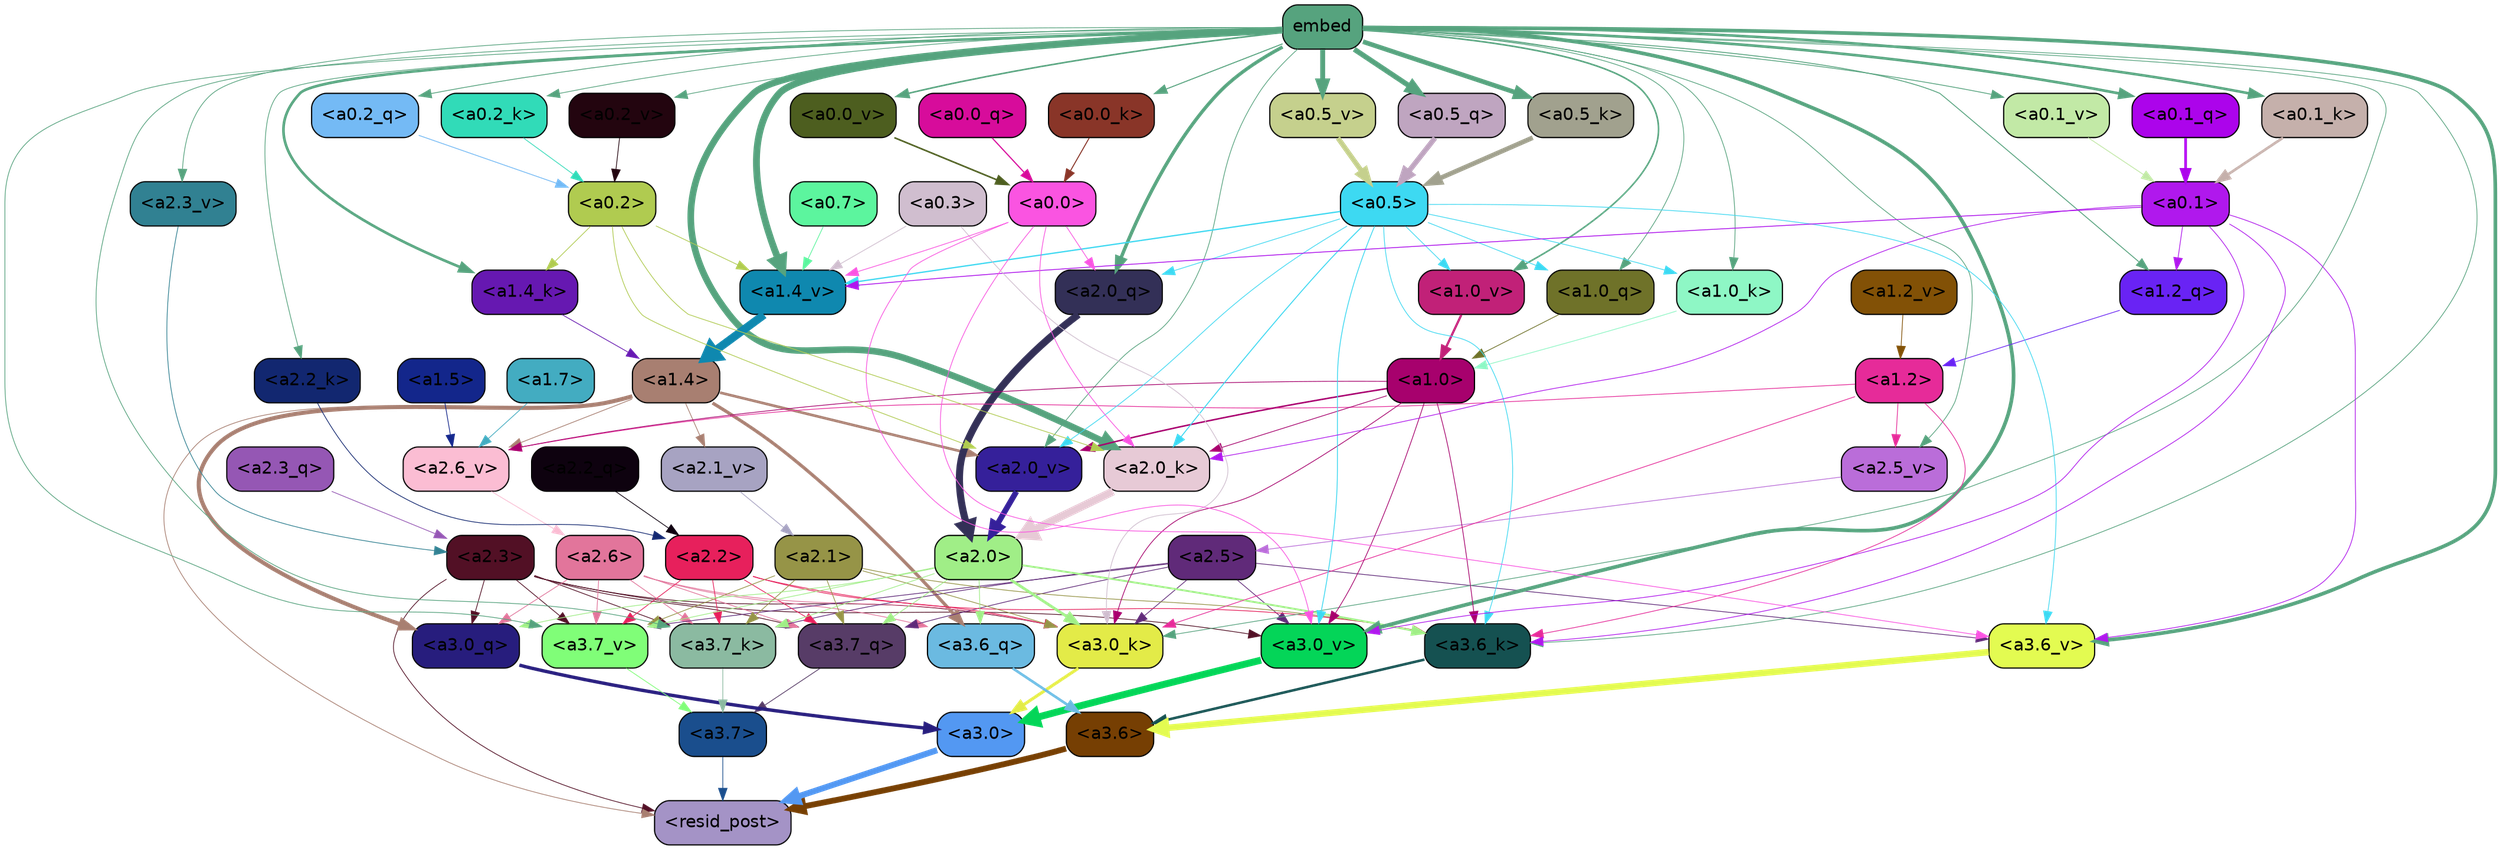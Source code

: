 strict digraph "" {
	graph [bgcolor=transparent,
		layout=dot,
		overlap=false,
		splines=true
	];
	"<a3.7>"	[color=black,
		fillcolor="#1a4e8d",
		fontname=Helvetica,
		shape=box,
		style="filled, rounded"];
	"<resid_post>"	[color=black,
		fillcolor="#a493c6",
		fontname=Helvetica,
		shape=box,
		style="filled, rounded"];
	"<a3.7>" -> "<resid_post>"	[color="#1a4e8d",
		penwidth=0.6];
	"<a3.6>"	[color=black,
		fillcolor="#763f03",
		fontname=Helvetica,
		shape=box,
		style="filled, rounded"];
	"<a3.6>" -> "<resid_post>"	[color="#763f03",
		penwidth=4.751612067222595];
	"<a3.0>"	[color=black,
		fillcolor="#5398f2",
		fontname=Helvetica,
		shape=box,
		style="filled, rounded"];
	"<a3.0>" -> "<resid_post>"	[color="#5398f2",
		penwidth=4.884142994880676];
	"<a2.3>"	[color=black,
		fillcolor="#521025",
		fontname=Helvetica,
		shape=box,
		style="filled, rounded"];
	"<a2.3>" -> "<resid_post>"	[color="#521025",
		penwidth=0.6];
	"<a3.7_q>"	[color=black,
		fillcolor="#573c67",
		fontname=Helvetica,
		shape=box,
		style="filled, rounded"];
	"<a2.3>" -> "<a3.7_q>"	[color="#521025",
		penwidth=0.6];
	"<a3.0_q>"	[color=black,
		fillcolor="#271d7d",
		fontname=Helvetica,
		shape=box,
		style="filled, rounded"];
	"<a2.3>" -> "<a3.0_q>"	[color="#521025",
		penwidth=0.6];
	"<a3.7_k>"	[color=black,
		fillcolor="#8bbaa1",
		fontname=Helvetica,
		shape=box,
		style="filled, rounded"];
	"<a2.3>" -> "<a3.7_k>"	[color="#521025",
		penwidth=0.6];
	"<a3.0_k>"	[color=black,
		fillcolor="#e3eb48",
		fontname=Helvetica,
		shape=box,
		style="filled, rounded"];
	"<a2.3>" -> "<a3.0_k>"	[color="#521025",
		penwidth=0.6];
	"<a3.7_v>"	[color=black,
		fillcolor="#80fe78",
		fontname=Helvetica,
		shape=box,
		style="filled, rounded"];
	"<a2.3>" -> "<a3.7_v>"	[color="#521025",
		penwidth=0.6];
	"<a3.0_v>"	[color=black,
		fillcolor="#04d558",
		fontname=Helvetica,
		shape=box,
		style="filled, rounded"];
	"<a2.3>" -> "<a3.0_v>"	[color="#521025",
		penwidth=0.6];
	"<a1.4>"	[color=black,
		fillcolor="#a87f71",
		fontname=Helvetica,
		shape=box,
		style="filled, rounded"];
	"<a1.4>" -> "<resid_post>"	[color="#a87f71",
		penwidth=0.6];
	"<a3.6_q>"	[color=black,
		fillcolor="#6bbae1",
		fontname=Helvetica,
		shape=box,
		style="filled, rounded"];
	"<a1.4>" -> "<a3.6_q>"	[color="#a87f71",
		penwidth=2.6469622254371643];
	"<a1.4>" -> "<a3.0_q>"	[color="#a87f71",
		penwidth=3.3040847778320312];
	"<a2.6_v>"	[color=black,
		fillcolor="#fbbdd3",
		fontname=Helvetica,
		shape=box,
		style="filled, rounded"];
	"<a1.4>" -> "<a2.6_v>"	[color="#a87f71",
		penwidth=0.6];
	"<a2.1_v>"	[color=black,
		fillcolor="#a7a3c2",
		fontname=Helvetica,
		shape=box,
		style="filled, rounded"];
	"<a1.4>" -> "<a2.1_v>"	[color="#a87f71",
		penwidth=0.6];
	"<a2.0_v>"	[color=black,
		fillcolor="#35209a",
		fontname=Helvetica,
		shape=box,
		style="filled, rounded"];
	"<a1.4>" -> "<a2.0_v>"	[color="#a87f71",
		penwidth=2.1286070346832275];
	"<a3.7_q>" -> "<a3.7>"	[color="#573c67",
		penwidth=0.6];
	"<a3.6_q>" -> "<a3.6>"	[color="#6bbae1",
		penwidth=2.091020345687866];
	"<a3.0_q>" -> "<a3.0>"	[color="#271d7d",
		penwidth=2.7421876192092896];
	"<a3.7_k>" -> "<a3.7>"	[color="#8bbaa1",
		penwidth=0.6];
	"<a3.6_k>"	[color=black,
		fillcolor="#155151",
		fontname=Helvetica,
		shape=box,
		style="filled, rounded"];
	"<a3.6_k>" -> "<a3.6>"	[color="#155151",
		penwidth=2.048597991466522];
	"<a3.0_k>" -> "<a3.0>"	[color="#e3eb48",
		penwidth=2.476402521133423];
	"<a3.7_v>" -> "<a3.7>"	[color="#80fe78",
		penwidth=0.6];
	"<a3.6_v>"	[color=black,
		fillcolor="#e3fb51",
		fontname=Helvetica,
		shape=box,
		style="filled, rounded"];
	"<a3.6_v>" -> "<a3.6>"	[color="#e3fb51",
		penwidth=5.2550448179244995];
	"<a3.0_v>" -> "<a3.0>"	[color="#04d558",
		penwidth=5.652270674705505];
	"<a2.6>"	[color=black,
		fillcolor="#e2759b",
		fontname=Helvetica,
		shape=box,
		style="filled, rounded"];
	"<a2.6>" -> "<a3.7_q>"	[color="#e2759b",
		penwidth=0.6];
	"<a2.6>" -> "<a3.6_q>"	[color="#e2759b",
		penwidth=0.6];
	"<a2.6>" -> "<a3.0_q>"	[color="#e2759b",
		penwidth=0.6];
	"<a2.6>" -> "<a3.7_k>"	[color="#e2759b",
		penwidth=0.6];
	"<a2.6>" -> "<a3.0_k>"	[color="#e2759b",
		penwidth=0.6];
	"<a2.6>" -> "<a3.7_v>"	[color="#e2759b",
		penwidth=0.6];
	"<a2.5>"	[color=black,
		fillcolor="#602a79",
		fontname=Helvetica,
		shape=box,
		style="filled, rounded"];
	"<a2.5>" -> "<a3.7_q>"	[color="#602a79",
		penwidth=0.6];
	"<a2.5>" -> "<a3.7_k>"	[color="#602a79",
		penwidth=0.6];
	"<a2.5>" -> "<a3.0_k>"	[color="#602a79",
		penwidth=0.6];
	"<a2.5>" -> "<a3.7_v>"	[color="#602a79",
		penwidth=0.6];
	"<a2.5>" -> "<a3.6_v>"	[color="#602a79",
		penwidth=0.6];
	"<a2.5>" -> "<a3.0_v>"	[color="#602a79",
		penwidth=0.6];
	"<a2.2>"	[color=black,
		fillcolor="#e7205c",
		fontname=Helvetica,
		shape=box,
		style="filled, rounded"];
	"<a2.2>" -> "<a3.7_q>"	[color="#e7205c",
		penwidth=0.6];
	"<a2.2>" -> "<a3.7_k>"	[color="#e7205c",
		penwidth=0.6];
	"<a2.2>" -> "<a3.6_k>"	[color="#e7205c",
		penwidth=0.6];
	"<a2.2>" -> "<a3.0_k>"	[color="#e7205c",
		penwidth=0.6];
	"<a2.2>" -> "<a3.7_v>"	[color="#e7205c",
		penwidth=0.6];
	"<a2.1>"	[color=black,
		fillcolor="#969447",
		fontname=Helvetica,
		shape=box,
		style="filled, rounded"];
	"<a2.1>" -> "<a3.7_q>"	[color="#969447",
		penwidth=0.6];
	"<a2.1>" -> "<a3.7_k>"	[color="#969447",
		penwidth=0.6];
	"<a2.1>" -> "<a3.6_k>"	[color="#969447",
		penwidth=0.6];
	"<a2.1>" -> "<a3.0_k>"	[color="#969447",
		penwidth=0.6];
	"<a2.1>" -> "<a3.7_v>"	[color="#969447",
		penwidth=0.6];
	"<a2.0>"	[color=black,
		fillcolor="#a0ee87",
		fontname=Helvetica,
		shape=box,
		style="filled, rounded"];
	"<a2.0>" -> "<a3.7_q>"	[color="#a0ee87",
		penwidth=0.6];
	"<a2.0>" -> "<a3.6_q>"	[color="#a0ee87",
		penwidth=0.6];
	"<a2.0>" -> "<a3.0_q>"	[color="#a0ee87",
		penwidth=0.6];
	"<a2.0>" -> "<a3.7_k>"	[color="#a0ee87",
		penwidth=0.6];
	"<a2.0>" -> "<a3.6_k>"	[color="#a0ee87",
		penwidth=1.4757367372512817];
	"<a2.0>" -> "<a3.0_k>"	[color="#a0ee87",
		penwidth=2.2137351036071777];
	"<a2.0>" -> "<a3.7_v>"	[color="#a0ee87",
		penwidth=0.6];
	embed	[color=black,
		fillcolor="#56a37e",
		fontname=Helvetica,
		shape=box,
		style="filled, rounded"];
	embed -> "<a3.7_k>"	[color="#56a37e",
		penwidth=0.6];
	embed -> "<a3.6_k>"	[color="#56a37e",
		penwidth=0.6];
	embed -> "<a3.0_k>"	[color="#56a37e",
		penwidth=0.6];
	embed -> "<a3.7_v>"	[color="#56a37e",
		penwidth=0.6];
	embed -> "<a3.6_v>"	[color="#56a37e",
		penwidth=2.9582033157348633];
	embed -> "<a3.0_v>"	[color="#56a37e",
		penwidth=2.972973108291626];
	"<a2.0_q>"	[color=black,
		fillcolor="#333057",
		fontname=Helvetica,
		shape=box,
		style="filled, rounded"];
	embed -> "<a2.0_q>"	[color="#56a37e",
		penwidth=2.7699792869389057];
	"<a2.2_k>"	[color=black,
		fillcolor="#122770",
		fontname=Helvetica,
		shape=box,
		style="filled, rounded"];
	embed -> "<a2.2_k>"	[color="#56a37e",
		penwidth=0.6];
	"<a2.0_k>"	[color=black,
		fillcolor="#e7cad6",
		fontname=Helvetica,
		shape=box,
		style="filled, rounded"];
	embed -> "<a2.0_k>"	[color="#56a37e",
		penwidth=5.362775564193726];
	"<a2.5_v>"	[color=black,
		fillcolor="#ba6dd9",
		fontname=Helvetica,
		shape=box,
		style="filled, rounded"];
	embed -> "<a2.5_v>"	[color="#56a37e",
		penwidth=0.6];
	"<a2.3_v>"	[color=black,
		fillcolor="#318192",
		fontname=Helvetica,
		shape=box,
		style="filled, rounded"];
	embed -> "<a2.3_v>"	[color="#56a37e",
		penwidth=0.6];
	embed -> "<a2.0_v>"	[color="#56a37e",
		penwidth=0.6];
	"<a1.2_q>"	[color=black,
		fillcolor="#6923f4",
		fontname=Helvetica,
		shape=box,
		style="filled, rounded"];
	embed -> "<a1.2_q>"	[color="#56a37e",
		penwidth=0.7193574905395508];
	"<a1.0_q>"	[color=black,
		fillcolor="#6f7229",
		fontname=Helvetica,
		shape=box,
		style="filled, rounded"];
	embed -> "<a1.0_q>"	[color="#56a37e",
		penwidth=0.6];
	"<a1.4_k>"	[color=black,
		fillcolor="#6618b1",
		fontname=Helvetica,
		shape=box,
		style="filled, rounded"];
	embed -> "<a1.4_k>"	[color="#56a37e",
		penwidth=2.147887945175171];
	"<a1.0_k>"	[color=black,
		fillcolor="#8ef7c5",
		fontname=Helvetica,
		shape=box,
		style="filled, rounded"];
	embed -> "<a1.0_k>"	[color="#56a37e",
		penwidth=0.6];
	"<a1.4_v>"	[color=black,
		fillcolor="#0f88af",
		fontname=Helvetica,
		shape=box,
		style="filled, rounded"];
	embed -> "<a1.4_v>"	[color="#56a37e",
		penwidth=5.545122385025024];
	"<a1.0_v>"	[color=black,
		fillcolor="#c12178",
		fontname=Helvetica,
		shape=box,
		style="filled, rounded"];
	embed -> "<a1.0_v>"	[color="#56a37e",
		penwidth=1.26444411277771];
	"<a0.5_q>"	[color=black,
		fillcolor="#bfa5c0",
		fontname=Helvetica,
		shape=box,
		style="filled, rounded"];
	embed -> "<a0.5_q>"	[color="#56a37e",
		penwidth=4.18559342622757];
	"<a0.2_q>"	[color=black,
		fillcolor="#74baf5",
		fontname=Helvetica,
		shape=box,
		style="filled, rounded"];
	embed -> "<a0.2_q>"	[color="#56a37e",
		penwidth=0.6669292449951172];
	"<a0.1_q>"	[color=black,
		fillcolor="#ac04eb",
		fontname=Helvetica,
		shape=box,
		style="filled, rounded"];
	embed -> "<a0.1_q>"	[color="#56a37e",
		penwidth=2.1428701877593994];
	"<a0.5_k>"	[color=black,
		fillcolor="#a1a18e",
		fontname=Helvetica,
		shape=box,
		style="filled, rounded"];
	embed -> "<a0.5_k>"	[color="#56a37e",
		penwidth=3.7556475400924683];
	"<a0.2_k>"	[color=black,
		fillcolor="#31dbb8",
		fontname=Helvetica,
		shape=box,
		style="filled, rounded"];
	embed -> "<a0.2_k>"	[color="#56a37e",
		penwidth=0.6];
	"<a0.1_k>"	[color=black,
		fillcolor="#c5b0ab",
		fontname=Helvetica,
		shape=box,
		style="filled, rounded"];
	embed -> "<a0.1_k>"	[color="#56a37e",
		penwidth=2.072890520095825];
	"<a0.0_k>"	[color=black,
		fillcolor="#893528",
		fontname=Helvetica,
		shape=box,
		style="filled, rounded"];
	embed -> "<a0.0_k>"	[color="#56a37e",
		penwidth=0.8285634517669678];
	"<a0.5_v>"	[color=black,
		fillcolor="#c5d08d",
		fontname=Helvetica,
		shape=box,
		style="filled, rounded"];
	embed -> "<a0.5_v>"	[color="#56a37e",
		penwidth=3.991437017917633];
	"<a0.2_v>"	[color=black,
		fillcolor="#23050f",
		fontname=Helvetica,
		shape=box,
		style="filled, rounded"];
	embed -> "<a0.2_v>"	[color="#56a37e",
		penwidth=0.6];
	"<a0.1_v>"	[color=black,
		fillcolor="#c2e9a6",
		fontname=Helvetica,
		shape=box,
		style="filled, rounded"];
	embed -> "<a0.1_v>"	[color="#56a37e",
		penwidth=0.6634087562561035];
	"<a0.0_v>"	[color=black,
		fillcolor="#4d5e1f",
		fontname=Helvetica,
		shape=box,
		style="filled, rounded"];
	embed -> "<a0.0_v>"	[color="#56a37e",
		penwidth=1.2436447143554688];
	"<a1.2>"	[color=black,
		fillcolor="#e62b99",
		fontname=Helvetica,
		shape=box,
		style="filled, rounded"];
	"<a1.2>" -> "<a3.6_k>"	[color="#e62b99",
		penwidth=0.6];
	"<a1.2>" -> "<a3.0_k>"	[color="#e62b99",
		penwidth=0.6];
	"<a1.2>" -> "<a2.6_v>"	[color="#e62b99",
		penwidth=0.6];
	"<a1.2>" -> "<a2.5_v>"	[color="#e62b99",
		penwidth=0.6];
	"<a1.0>"	[color=black,
		fillcolor="#a7016d",
		fontname=Helvetica,
		shape=box,
		style="filled, rounded"];
	"<a1.0>" -> "<a3.6_k>"	[color="#a7016d",
		penwidth=0.6];
	"<a1.0>" -> "<a3.0_k>"	[color="#a7016d",
		penwidth=0.6];
	"<a1.0>" -> "<a3.0_v>"	[color="#a7016d",
		penwidth=0.6];
	"<a1.0>" -> "<a2.0_k>"	[color="#a7016d",
		penwidth=0.6];
	"<a1.0>" -> "<a2.6_v>"	[color="#a7016d",
		penwidth=0.6];
	"<a1.0>" -> "<a2.0_v>"	[color="#a7016d",
		penwidth=1.2240618467330933];
	"<a0.5>"	[color=black,
		fillcolor="#3dd9f2",
		fontname=Helvetica,
		shape=box,
		style="filled, rounded"];
	"<a0.5>" -> "<a3.6_k>"	[color="#3dd9f2",
		penwidth=0.6];
	"<a0.5>" -> "<a3.6_v>"	[color="#3dd9f2",
		penwidth=0.6];
	"<a0.5>" -> "<a3.0_v>"	[color="#3dd9f2",
		penwidth=0.6790935099124908];
	"<a0.5>" -> "<a2.0_q>"	[color="#3dd9f2",
		penwidth=0.6];
	"<a0.5>" -> "<a2.0_k>"	[color="#3dd9f2",
		penwidth=0.7897988557815552];
	"<a0.5>" -> "<a2.0_v>"	[color="#3dd9f2",
		penwidth=0.6];
	"<a0.5>" -> "<a1.0_q>"	[color="#3dd9f2",
		penwidth=0.6];
	"<a0.5>" -> "<a1.0_k>"	[color="#3dd9f2",
		penwidth=0.6];
	"<a0.5>" -> "<a1.4_v>"	[color="#3dd9f2",
		penwidth=1.0479987859725952];
	"<a0.5>" -> "<a1.0_v>"	[color="#3dd9f2",
		penwidth=0.6];
	"<a0.1>"	[color=black,
		fillcolor="#b018ed",
		fontname=Helvetica,
		shape=box,
		style="filled, rounded"];
	"<a0.1>" -> "<a3.6_k>"	[color="#b018ed",
		penwidth=0.6];
	"<a0.1>" -> "<a3.6_v>"	[color="#b018ed",
		penwidth=0.6];
	"<a0.1>" -> "<a3.0_v>"	[color="#b018ed",
		penwidth=0.6];
	"<a0.1>" -> "<a2.0_k>"	[color="#b018ed",
		penwidth=0.6];
	"<a0.1>" -> "<a1.2_q>"	[color="#b018ed",
		penwidth=0.6];
	"<a0.1>" -> "<a1.4_v>"	[color="#b018ed",
		penwidth=0.7031502723693848];
	"<a0.3>"	[color=black,
		fillcolor="#d0becf",
		fontname=Helvetica,
		shape=box,
		style="filled, rounded"];
	"<a0.3>" -> "<a3.0_k>"	[color="#d0becf",
		penwidth=0.6];
	"<a0.3>" -> "<a1.4_v>"	[color="#d0becf",
		penwidth=0.6];
	"<a0.0>"	[color=black,
		fillcolor="#fa54e1",
		fontname=Helvetica,
		shape=box,
		style="filled, rounded"];
	"<a0.0>" -> "<a3.6_v>"	[color="#fa54e1",
		penwidth=0.6];
	"<a0.0>" -> "<a3.0_v>"	[color="#fa54e1",
		penwidth=0.6];
	"<a0.0>" -> "<a2.0_q>"	[color="#fa54e1",
		penwidth=0.6];
	"<a0.0>" -> "<a2.0_k>"	[color="#fa54e1",
		penwidth=0.6];
	"<a0.0>" -> "<a1.4_v>"	[color="#fa54e1",
		penwidth=0.6];
	"<a2.3_q>"	[color=black,
		fillcolor="#9557b4",
		fontname=Helvetica,
		shape=box,
		style="filled, rounded"];
	"<a2.3_q>" -> "<a2.3>"	[color="#9557b4",
		penwidth=0.6];
	"<a2.2_q>"	[color=black,
		fillcolor="#0e020f",
		fontname=Helvetica,
		shape=box,
		style="filled, rounded"];
	"<a2.2_q>" -> "<a2.2>"	[color="#0e020f",
		penwidth=0.6];
	"<a2.0_q>" -> "<a2.0>"	[color="#333057",
		penwidth=5.819834470748901];
	"<a2.2_k>" -> "<a2.2>"	[color="#122770",
		penwidth=0.6];
	"<a2.0_k>" -> "<a2.0>"	[color="#e7cad6",
		penwidth=6.470837593078613];
	"<a2.6_v>" -> "<a2.6>"	[color="#fbbdd3",
		penwidth=0.6];
	"<a2.5_v>" -> "<a2.5>"	[color="#ba6dd9",
		penwidth=0.6];
	"<a2.3_v>" -> "<a2.3>"	[color="#318192",
		penwidth=0.6];
	"<a2.1_v>" -> "<a2.1>"	[color="#a7a3c2",
		penwidth=0.6];
	"<a2.0_v>" -> "<a2.0>"	[color="#35209a",
		penwidth=4.5950857400894165];
	"<a0.2>"	[color=black,
		fillcolor="#b0cb50",
		fontname=Helvetica,
		shape=box,
		style="filled, rounded"];
	"<a0.2>" -> "<a2.0_k>"	[color="#b0cb50",
		penwidth=0.6];
	"<a0.2>" -> "<a2.0_v>"	[color="#b0cb50",
		penwidth=0.6];
	"<a0.2>" -> "<a1.4_k>"	[color="#b0cb50",
		penwidth=0.6];
	"<a0.2>" -> "<a1.4_v>"	[color="#b0cb50",
		penwidth=0.6];
	"<a1.7>"	[color=black,
		fillcolor="#43acc1",
		fontname=Helvetica,
		shape=box,
		style="filled, rounded"];
	"<a1.7>" -> "<a2.6_v>"	[color="#43acc1",
		penwidth=0.6];
	"<a1.5>"	[color=black,
		fillcolor="#13268b",
		fontname=Helvetica,
		shape=box,
		style="filled, rounded"];
	"<a1.5>" -> "<a2.6_v>"	[color="#13268b",
		penwidth=0.6];
	"<a1.2_q>" -> "<a1.2>"	[color="#6923f4",
		penwidth=0.6];
	"<a1.0_q>" -> "<a1.0>"	[color="#6f7229",
		penwidth=0.6];
	"<a1.4_k>" -> "<a1.4>"	[color="#6618b1",
		penwidth=0.6];
	"<a1.0_k>" -> "<a1.0>"	[color="#8ef7c5",
		penwidth=0.6];
	"<a1.4_v>" -> "<a1.4>"	[color="#0f88af",
		penwidth=6.635385513305664];
	"<a1.2_v>"	[color=black,
		fillcolor="#825106",
		fontname=Helvetica,
		shape=box,
		style="filled, rounded"];
	"<a1.2_v>" -> "<a1.2>"	[color="#825106",
		penwidth=0.6];
	"<a1.0_v>" -> "<a1.0>"	[color="#c12178",
		penwidth=1.807669460773468];
	"<a0.7>"	[color=black,
		fillcolor="#5cf59e",
		fontname=Helvetica,
		shape=box,
		style="filled, rounded"];
	"<a0.7>" -> "<a1.4_v>"	[color="#5cf59e",
		penwidth=0.6];
	"<a0.5_q>" -> "<a0.5>"	[color="#bfa5c0",
		penwidth=4.201210081577301];
	"<a0.2_q>" -> "<a0.2>"	[color="#74baf5",
		penwidth=0.6669397354125977];
	"<a0.1_q>" -> "<a0.1>"	[color="#ac04eb",
		penwidth=2.1428754329681396];
	"<a0.0_q>"	[color=black,
		fillcolor="#d70c9b",
		fontname=Helvetica,
		shape=box,
		style="filled, rounded"];
	"<a0.0_q>" -> "<a0.0>"	[color="#d70c9b",
		penwidth=0.9431536197662354];
	"<a0.5_k>" -> "<a0.5>"	[color="#a1a18e",
		penwidth=3.780391812324524];
	"<a0.2_k>" -> "<a0.2>"	[color="#31dbb8",
		penwidth=0.6];
	"<a0.1_k>" -> "<a0.1>"	[color="#c5b0ab",
		penwidth=2.0809476375579834];
	"<a0.0_k>" -> "<a0.0>"	[color="#893528",
		penwidth=0.8123311996459961];
	"<a0.5_v>" -> "<a0.5>"	[color="#c5d08d",
		penwidth=4.0294036865234375];
	"<a0.2_v>" -> "<a0.2>"	[color="#23050f",
		penwidth=0.6];
	"<a0.1_v>" -> "<a0.1>"	[color="#c2e9a6",
		penwidth=0.6631441116333008];
	"<a0.0_v>" -> "<a0.0>"	[color="#4d5e1f",
		penwidth=1.2803640365600586];
}

